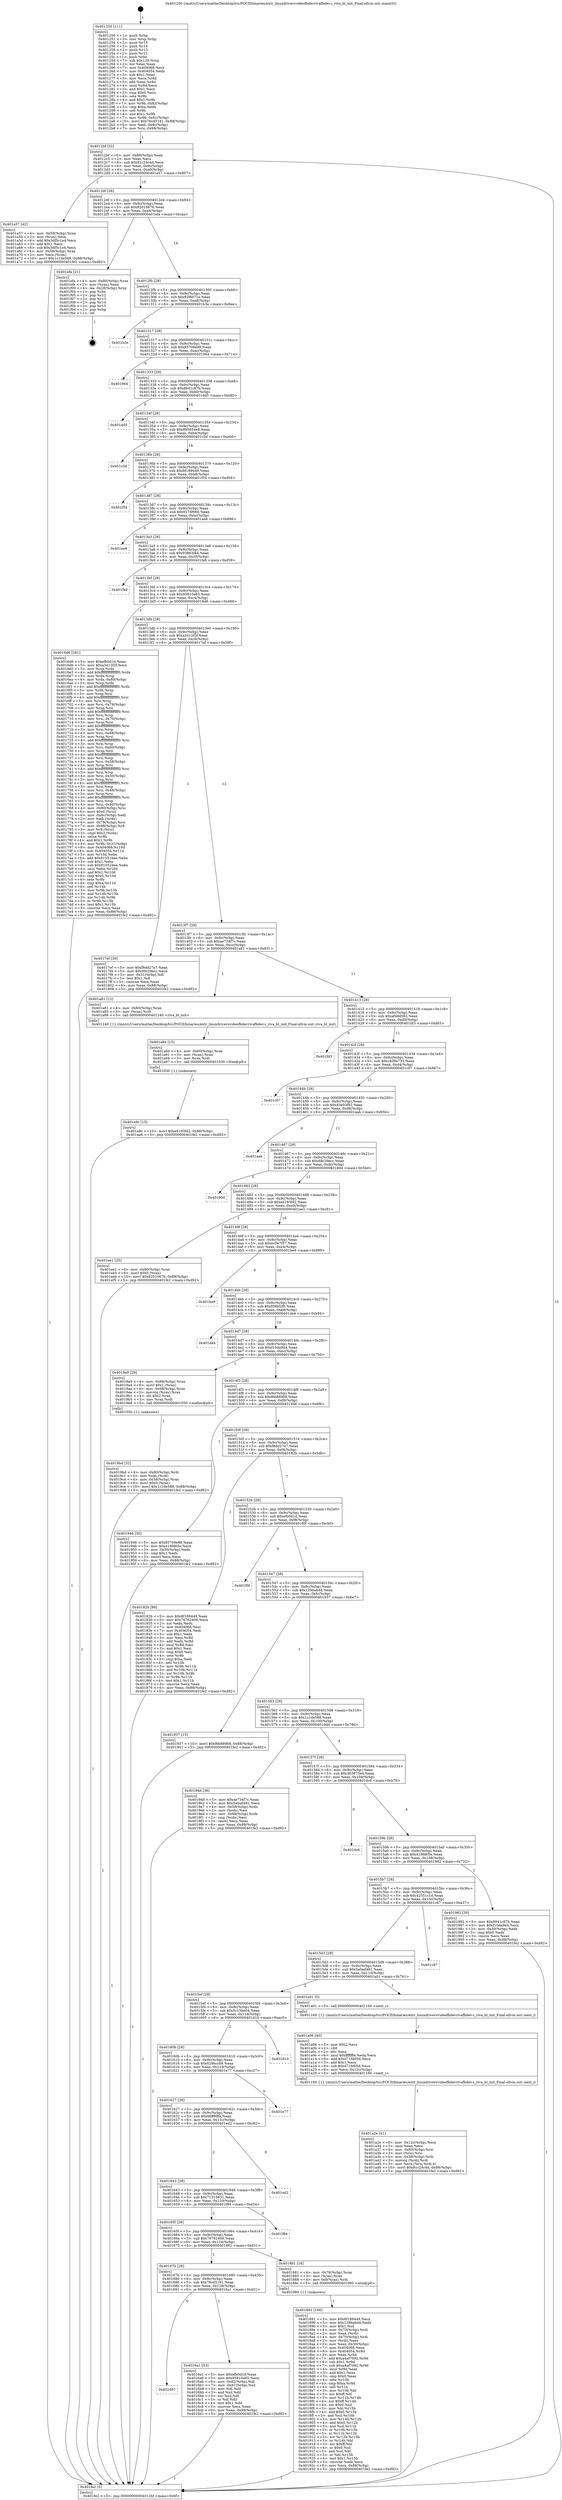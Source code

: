 digraph "0x401250" {
  label = "0x401250 (/mnt/c/Users/mathe/Desktop/tcc/POCII/binaries/extr_linuxdriversvideofbdevrivafbdev.c_riva_bl_init_Final-ollvm.out::main(0))"
  labelloc = "t"
  node[shape=record]

  Entry [label="",width=0.3,height=0.3,shape=circle,fillcolor=black,style=filled]
  "0x4012bf" [label="{
     0x4012bf [32]\l
     | [instrs]\l
     &nbsp;&nbsp;0x4012bf \<+6\>: mov -0x88(%rbp),%eax\l
     &nbsp;&nbsp;0x4012c5 \<+2\>: mov %eax,%ecx\l
     &nbsp;&nbsp;0x4012c7 \<+6\>: sub $0x81c24c4d,%ecx\l
     &nbsp;&nbsp;0x4012cd \<+6\>: mov %eax,-0x9c(%rbp)\l
     &nbsp;&nbsp;0x4012d3 \<+6\>: mov %ecx,-0xa0(%rbp)\l
     &nbsp;&nbsp;0x4012d9 \<+6\>: je 0000000000401a57 \<main+0x807\>\l
  }"]
  "0x401a57" [label="{
     0x401a57 [42]\l
     | [instrs]\l
     &nbsp;&nbsp;0x401a57 \<+4\>: mov -0x58(%rbp),%rax\l
     &nbsp;&nbsp;0x401a5b \<+2\>: mov (%rax),%ecx\l
     &nbsp;&nbsp;0x401a5d \<+6\>: add $0x3df5c1e4,%ecx\l
     &nbsp;&nbsp;0x401a63 \<+3\>: add $0x1,%ecx\l
     &nbsp;&nbsp;0x401a66 \<+6\>: sub $0x3df5c1e4,%ecx\l
     &nbsp;&nbsp;0x401a6c \<+4\>: mov -0x58(%rbp),%rax\l
     &nbsp;&nbsp;0x401a70 \<+2\>: mov %ecx,(%rax)\l
     &nbsp;&nbsp;0x401a72 \<+10\>: movl $0x1c1de588,-0x88(%rbp)\l
     &nbsp;&nbsp;0x401a7c \<+5\>: jmp 0000000000401fe2 \<main+0xd92\>\l
  }"]
  "0x4012df" [label="{
     0x4012df [28]\l
     | [instrs]\l
     &nbsp;&nbsp;0x4012df \<+5\>: jmp 00000000004012e4 \<main+0x94\>\l
     &nbsp;&nbsp;0x4012e4 \<+6\>: mov -0x9c(%rbp),%eax\l
     &nbsp;&nbsp;0x4012ea \<+5\>: sub $0x82010676,%eax\l
     &nbsp;&nbsp;0x4012ef \<+6\>: mov %eax,-0xa4(%rbp)\l
     &nbsp;&nbsp;0x4012f5 \<+6\>: je 0000000000401efa \<main+0xcaa\>\l
  }"]
  Exit [label="",width=0.3,height=0.3,shape=circle,fillcolor=black,style=filled,peripheries=2]
  "0x401efa" [label="{
     0x401efa [21]\l
     | [instrs]\l
     &nbsp;&nbsp;0x401efa \<+4\>: mov -0x80(%rbp),%rax\l
     &nbsp;&nbsp;0x401efe \<+2\>: mov (%rax),%eax\l
     &nbsp;&nbsp;0x401f00 \<+4\>: lea -0x28(%rbp),%rsp\l
     &nbsp;&nbsp;0x401f04 \<+1\>: pop %rbx\l
     &nbsp;&nbsp;0x401f05 \<+2\>: pop %r12\l
     &nbsp;&nbsp;0x401f07 \<+2\>: pop %r13\l
     &nbsp;&nbsp;0x401f09 \<+2\>: pop %r14\l
     &nbsp;&nbsp;0x401f0b \<+2\>: pop %r15\l
     &nbsp;&nbsp;0x401f0d \<+1\>: pop %rbp\l
     &nbsp;&nbsp;0x401f0e \<+1\>: ret\l
  }"]
  "0x4012fb" [label="{
     0x4012fb [28]\l
     | [instrs]\l
     &nbsp;&nbsp;0x4012fb \<+5\>: jmp 0000000000401300 \<main+0xb0\>\l
     &nbsp;&nbsp;0x401300 \<+6\>: mov -0x9c(%rbp),%eax\l
     &nbsp;&nbsp;0x401306 \<+5\>: sub $0x82f6071e,%eax\l
     &nbsp;&nbsp;0x40130b \<+6\>: mov %eax,-0xa8(%rbp)\l
     &nbsp;&nbsp;0x401311 \<+6\>: je 0000000000401b3e \<main+0x8ee\>\l
  }"]
  "0x401a9c" [label="{
     0x401a9c [15]\l
     | [instrs]\l
     &nbsp;&nbsp;0x401a9c \<+10\>: movl $0xe4193fd2,-0x88(%rbp)\l
     &nbsp;&nbsp;0x401aa6 \<+5\>: jmp 0000000000401fe2 \<main+0xd92\>\l
  }"]
  "0x401b3e" [label="{
     0x401b3e\l
  }", style=dashed]
  "0x401317" [label="{
     0x401317 [28]\l
     | [instrs]\l
     &nbsp;&nbsp;0x401317 \<+5\>: jmp 000000000040131c \<main+0xcc\>\l
     &nbsp;&nbsp;0x40131c \<+6\>: mov -0x9c(%rbp),%eax\l
     &nbsp;&nbsp;0x401322 \<+5\>: sub $0x85709e98,%eax\l
     &nbsp;&nbsp;0x401327 \<+6\>: mov %eax,-0xac(%rbp)\l
     &nbsp;&nbsp;0x40132d \<+6\>: je 0000000000401964 \<main+0x714\>\l
  }"]
  "0x401a8d" [label="{
     0x401a8d [15]\l
     | [instrs]\l
     &nbsp;&nbsp;0x401a8d \<+4\>: mov -0x60(%rbp),%rax\l
     &nbsp;&nbsp;0x401a91 \<+3\>: mov (%rax),%rax\l
     &nbsp;&nbsp;0x401a94 \<+3\>: mov %rax,%rdi\l
     &nbsp;&nbsp;0x401a97 \<+5\>: call 0000000000401030 \<free@plt\>\l
     | [calls]\l
     &nbsp;&nbsp;0x401030 \{1\} (unknown)\l
  }"]
  "0x401964" [label="{
     0x401964\l
  }", style=dashed]
  "0x401333" [label="{
     0x401333 [28]\l
     | [instrs]\l
     &nbsp;&nbsp;0x401333 \<+5\>: jmp 0000000000401338 \<main+0xe8\>\l
     &nbsp;&nbsp;0x401338 \<+6\>: mov -0x9c(%rbp),%eax\l
     &nbsp;&nbsp;0x40133e \<+5\>: sub $0x8941c87b,%eax\l
     &nbsp;&nbsp;0x401343 \<+6\>: mov %eax,-0xb0(%rbp)\l
     &nbsp;&nbsp;0x401349 \<+6\>: je 0000000000401dd5 \<main+0xb85\>\l
  }"]
  "0x401a2e" [label="{
     0x401a2e [41]\l
     | [instrs]\l
     &nbsp;&nbsp;0x401a2e \<+6\>: mov -0x12c(%rbp),%ecx\l
     &nbsp;&nbsp;0x401a34 \<+3\>: imul %eax,%ecx\l
     &nbsp;&nbsp;0x401a37 \<+4\>: mov -0x60(%rbp),%rsi\l
     &nbsp;&nbsp;0x401a3b \<+3\>: mov (%rsi),%rsi\l
     &nbsp;&nbsp;0x401a3e \<+4\>: mov -0x58(%rbp),%rdi\l
     &nbsp;&nbsp;0x401a42 \<+3\>: movslq (%rdi),%rdi\l
     &nbsp;&nbsp;0x401a45 \<+3\>: mov %ecx,(%rsi,%rdi,4)\l
     &nbsp;&nbsp;0x401a48 \<+10\>: movl $0x81c24c4d,-0x88(%rbp)\l
     &nbsp;&nbsp;0x401a52 \<+5\>: jmp 0000000000401fe2 \<main+0xd92\>\l
  }"]
  "0x401dd5" [label="{
     0x401dd5\l
  }", style=dashed]
  "0x40134f" [label="{
     0x40134f [28]\l
     | [instrs]\l
     &nbsp;&nbsp;0x40134f \<+5\>: jmp 0000000000401354 \<main+0x104\>\l
     &nbsp;&nbsp;0x401354 \<+6\>: mov -0x9c(%rbp),%eax\l
     &nbsp;&nbsp;0x40135a \<+5\>: sub $0x895654e8,%eax\l
     &nbsp;&nbsp;0x40135f \<+6\>: mov %eax,-0xb4(%rbp)\l
     &nbsp;&nbsp;0x401365 \<+6\>: je 0000000000401c5d \<main+0xa0d\>\l
  }"]
  "0x401a06" [label="{
     0x401a06 [40]\l
     | [instrs]\l
     &nbsp;&nbsp;0x401a06 \<+5\>: mov $0x2,%ecx\l
     &nbsp;&nbsp;0x401a0b \<+1\>: cltd\l
     &nbsp;&nbsp;0x401a0c \<+2\>: idiv %ecx\l
     &nbsp;&nbsp;0x401a0e \<+6\>: imul $0xfffffffe,%edx,%ecx\l
     &nbsp;&nbsp;0x401a14 \<+6\>: add $0xd71fd05d,%ecx\l
     &nbsp;&nbsp;0x401a1a \<+3\>: add $0x1,%ecx\l
     &nbsp;&nbsp;0x401a1d \<+6\>: sub $0xd71fd05d,%ecx\l
     &nbsp;&nbsp;0x401a23 \<+6\>: mov %ecx,-0x12c(%rbp)\l
     &nbsp;&nbsp;0x401a29 \<+5\>: call 0000000000401160 \<next_i\>\l
     | [calls]\l
     &nbsp;&nbsp;0x401160 \{1\} (/mnt/c/Users/mathe/Desktop/tcc/POCII/binaries/extr_linuxdriversvideofbdevrivafbdev.c_riva_bl_init_Final-ollvm.out::next_i)\l
  }"]
  "0x401c5d" [label="{
     0x401c5d\l
  }", style=dashed]
  "0x40136b" [label="{
     0x40136b [28]\l
     | [instrs]\l
     &nbsp;&nbsp;0x40136b \<+5\>: jmp 0000000000401370 \<main+0x120\>\l
     &nbsp;&nbsp;0x401370 \<+6\>: mov -0x9c(%rbp),%eax\l
     &nbsp;&nbsp;0x401376 \<+5\>: sub $0x8f189449,%eax\l
     &nbsp;&nbsp;0x40137b \<+6\>: mov %eax,-0xb8(%rbp)\l
     &nbsp;&nbsp;0x401381 \<+6\>: je 0000000000401f54 \<main+0xd04\>\l
  }"]
  "0x4019bd" [label="{
     0x4019bd [32]\l
     | [instrs]\l
     &nbsp;&nbsp;0x4019bd \<+4\>: mov -0x60(%rbp),%rdi\l
     &nbsp;&nbsp;0x4019c1 \<+3\>: mov %rax,(%rdi)\l
     &nbsp;&nbsp;0x4019c4 \<+4\>: mov -0x58(%rbp),%rax\l
     &nbsp;&nbsp;0x4019c8 \<+6\>: movl $0x0,(%rax)\l
     &nbsp;&nbsp;0x4019ce \<+10\>: movl $0x1c1de588,-0x88(%rbp)\l
     &nbsp;&nbsp;0x4019d8 \<+5\>: jmp 0000000000401fe2 \<main+0xd92\>\l
  }"]
  "0x401f54" [label="{
     0x401f54\l
  }", style=dashed]
  "0x401387" [label="{
     0x401387 [28]\l
     | [instrs]\l
     &nbsp;&nbsp;0x401387 \<+5\>: jmp 000000000040138c \<main+0x13c\>\l
     &nbsp;&nbsp;0x40138c \<+6\>: mov -0x9c(%rbp),%eax\l
     &nbsp;&nbsp;0x401392 \<+5\>: sub $0x927df660,%eax\l
     &nbsp;&nbsp;0x401397 \<+6\>: mov %eax,-0xbc(%rbp)\l
     &nbsp;&nbsp;0x40139d \<+6\>: je 0000000000401ae8 \<main+0x898\>\l
  }"]
  "0x401891" [label="{
     0x401891 [166]\l
     | [instrs]\l
     &nbsp;&nbsp;0x401891 \<+5\>: mov $0x8f189449,%ecx\l
     &nbsp;&nbsp;0x401896 \<+5\>: mov $0x129babd4,%edx\l
     &nbsp;&nbsp;0x40189b \<+3\>: mov $0x1,%sil\l
     &nbsp;&nbsp;0x40189e \<+4\>: mov -0x70(%rbp),%rdi\l
     &nbsp;&nbsp;0x4018a2 \<+2\>: mov %eax,(%rdi)\l
     &nbsp;&nbsp;0x4018a4 \<+4\>: mov -0x70(%rbp),%rdi\l
     &nbsp;&nbsp;0x4018a8 \<+2\>: mov (%rdi),%eax\l
     &nbsp;&nbsp;0x4018aa \<+3\>: mov %eax,-0x30(%rbp)\l
     &nbsp;&nbsp;0x4018ad \<+7\>: mov 0x404068,%eax\l
     &nbsp;&nbsp;0x4018b4 \<+8\>: mov 0x404054,%r8d\l
     &nbsp;&nbsp;0x4018bc \<+3\>: mov %eax,%r9d\l
     &nbsp;&nbsp;0x4018bf \<+7\>: add $0xa4af7092,%r9d\l
     &nbsp;&nbsp;0x4018c6 \<+4\>: sub $0x1,%r9d\l
     &nbsp;&nbsp;0x4018ca \<+7\>: sub $0xa4af7092,%r9d\l
     &nbsp;&nbsp;0x4018d1 \<+4\>: imul %r9d,%eax\l
     &nbsp;&nbsp;0x4018d5 \<+3\>: and $0x1,%eax\l
     &nbsp;&nbsp;0x4018d8 \<+3\>: cmp $0x0,%eax\l
     &nbsp;&nbsp;0x4018db \<+4\>: sete %r10b\l
     &nbsp;&nbsp;0x4018df \<+4\>: cmp $0xa,%r8d\l
     &nbsp;&nbsp;0x4018e3 \<+4\>: setl %r11b\l
     &nbsp;&nbsp;0x4018e7 \<+3\>: mov %r10b,%bl\l
     &nbsp;&nbsp;0x4018ea \<+3\>: xor $0xff,%bl\l
     &nbsp;&nbsp;0x4018ed \<+3\>: mov %r11b,%r14b\l
     &nbsp;&nbsp;0x4018f0 \<+4\>: xor $0xff,%r14b\l
     &nbsp;&nbsp;0x4018f4 \<+4\>: xor $0x0,%sil\l
     &nbsp;&nbsp;0x4018f8 \<+3\>: mov %bl,%r15b\l
     &nbsp;&nbsp;0x4018fb \<+4\>: and $0x0,%r15b\l
     &nbsp;&nbsp;0x4018ff \<+3\>: and %sil,%r10b\l
     &nbsp;&nbsp;0x401902 \<+3\>: mov %r14b,%r12b\l
     &nbsp;&nbsp;0x401905 \<+4\>: and $0x0,%r12b\l
     &nbsp;&nbsp;0x401909 \<+3\>: and %sil,%r11b\l
     &nbsp;&nbsp;0x40190c \<+3\>: or %r10b,%r15b\l
     &nbsp;&nbsp;0x40190f \<+3\>: or %r11b,%r12b\l
     &nbsp;&nbsp;0x401912 \<+3\>: xor %r12b,%r15b\l
     &nbsp;&nbsp;0x401915 \<+3\>: or %r14b,%bl\l
     &nbsp;&nbsp;0x401918 \<+3\>: xor $0xff,%bl\l
     &nbsp;&nbsp;0x40191b \<+4\>: or $0x0,%sil\l
     &nbsp;&nbsp;0x40191f \<+3\>: and %sil,%bl\l
     &nbsp;&nbsp;0x401922 \<+3\>: or %bl,%r15b\l
     &nbsp;&nbsp;0x401925 \<+4\>: test $0x1,%r15b\l
     &nbsp;&nbsp;0x401929 \<+3\>: cmovne %edx,%ecx\l
     &nbsp;&nbsp;0x40192c \<+6\>: mov %ecx,-0x88(%rbp)\l
     &nbsp;&nbsp;0x401932 \<+5\>: jmp 0000000000401fe2 \<main+0xd92\>\l
  }"]
  "0x401ae8" [label="{
     0x401ae8\l
  }", style=dashed]
  "0x4013a3" [label="{
     0x4013a3 [28]\l
     | [instrs]\l
     &nbsp;&nbsp;0x4013a3 \<+5\>: jmp 00000000004013a8 \<main+0x158\>\l
     &nbsp;&nbsp;0x4013a8 \<+6\>: mov -0x9c(%rbp),%eax\l
     &nbsp;&nbsp;0x4013ae \<+5\>: sub $0x93863f44,%eax\l
     &nbsp;&nbsp;0x4013b3 \<+6\>: mov %eax,-0xc0(%rbp)\l
     &nbsp;&nbsp;0x4013b9 \<+6\>: je 0000000000401fa9 \<main+0xd59\>\l
  }"]
  "0x401250" [label="{
     0x401250 [111]\l
     | [instrs]\l
     &nbsp;&nbsp;0x401250 \<+1\>: push %rbp\l
     &nbsp;&nbsp;0x401251 \<+3\>: mov %rsp,%rbp\l
     &nbsp;&nbsp;0x401254 \<+2\>: push %r15\l
     &nbsp;&nbsp;0x401256 \<+2\>: push %r14\l
     &nbsp;&nbsp;0x401258 \<+2\>: push %r13\l
     &nbsp;&nbsp;0x40125a \<+2\>: push %r12\l
     &nbsp;&nbsp;0x40125c \<+1\>: push %rbx\l
     &nbsp;&nbsp;0x40125d \<+7\>: sub $0x128,%rsp\l
     &nbsp;&nbsp;0x401264 \<+2\>: xor %eax,%eax\l
     &nbsp;&nbsp;0x401266 \<+7\>: mov 0x404068,%ecx\l
     &nbsp;&nbsp;0x40126d \<+7\>: mov 0x404054,%edx\l
     &nbsp;&nbsp;0x401274 \<+3\>: sub $0x1,%eax\l
     &nbsp;&nbsp;0x401277 \<+3\>: mov %ecx,%r8d\l
     &nbsp;&nbsp;0x40127a \<+3\>: add %eax,%r8d\l
     &nbsp;&nbsp;0x40127d \<+4\>: imul %r8d,%ecx\l
     &nbsp;&nbsp;0x401281 \<+3\>: and $0x1,%ecx\l
     &nbsp;&nbsp;0x401284 \<+3\>: cmp $0x0,%ecx\l
     &nbsp;&nbsp;0x401287 \<+4\>: sete %r9b\l
     &nbsp;&nbsp;0x40128b \<+4\>: and $0x1,%r9b\l
     &nbsp;&nbsp;0x40128f \<+7\>: mov %r9b,-0x82(%rbp)\l
     &nbsp;&nbsp;0x401296 \<+3\>: cmp $0xa,%edx\l
     &nbsp;&nbsp;0x401299 \<+4\>: setl %r9b\l
     &nbsp;&nbsp;0x40129d \<+4\>: and $0x1,%r9b\l
     &nbsp;&nbsp;0x4012a1 \<+7\>: mov %r9b,-0x81(%rbp)\l
     &nbsp;&nbsp;0x4012a8 \<+10\>: movl $0x76cd5181,-0x88(%rbp)\l
     &nbsp;&nbsp;0x4012b2 \<+6\>: mov %edi,-0x8c(%rbp)\l
     &nbsp;&nbsp;0x4012b8 \<+7\>: mov %rsi,-0x98(%rbp)\l
  }"]
  "0x401fa9" [label="{
     0x401fa9\l
  }", style=dashed]
  "0x4013bf" [label="{
     0x4013bf [28]\l
     | [instrs]\l
     &nbsp;&nbsp;0x4013bf \<+5\>: jmp 00000000004013c4 \<main+0x174\>\l
     &nbsp;&nbsp;0x4013c4 \<+6\>: mov -0x9c(%rbp),%eax\l
     &nbsp;&nbsp;0x4013ca \<+5\>: sub $0x95810a65,%eax\l
     &nbsp;&nbsp;0x4013cf \<+6\>: mov %eax,-0xc4(%rbp)\l
     &nbsp;&nbsp;0x4013d5 \<+6\>: je 00000000004016d6 \<main+0x486\>\l
  }"]
  "0x401fe2" [label="{
     0x401fe2 [5]\l
     | [instrs]\l
     &nbsp;&nbsp;0x401fe2 \<+5\>: jmp 00000000004012bf \<main+0x6f\>\l
  }"]
  "0x4016d6" [label="{
     0x4016d6 [281]\l
     | [instrs]\l
     &nbsp;&nbsp;0x4016d6 \<+5\>: mov $0xefb0d1d,%eax\l
     &nbsp;&nbsp;0x4016db \<+5\>: mov $0xa3412f2f,%ecx\l
     &nbsp;&nbsp;0x4016e0 \<+3\>: mov %rsp,%rdx\l
     &nbsp;&nbsp;0x4016e3 \<+4\>: add $0xfffffffffffffff0,%rdx\l
     &nbsp;&nbsp;0x4016e7 \<+3\>: mov %rdx,%rsp\l
     &nbsp;&nbsp;0x4016ea \<+4\>: mov %rdx,-0x80(%rbp)\l
     &nbsp;&nbsp;0x4016ee \<+3\>: mov %rsp,%rdx\l
     &nbsp;&nbsp;0x4016f1 \<+4\>: add $0xfffffffffffffff0,%rdx\l
     &nbsp;&nbsp;0x4016f5 \<+3\>: mov %rdx,%rsp\l
     &nbsp;&nbsp;0x4016f8 \<+3\>: mov %rsp,%rsi\l
     &nbsp;&nbsp;0x4016fb \<+4\>: add $0xfffffffffffffff0,%rsi\l
     &nbsp;&nbsp;0x4016ff \<+3\>: mov %rsi,%rsp\l
     &nbsp;&nbsp;0x401702 \<+4\>: mov %rsi,-0x78(%rbp)\l
     &nbsp;&nbsp;0x401706 \<+3\>: mov %rsp,%rsi\l
     &nbsp;&nbsp;0x401709 \<+4\>: add $0xfffffffffffffff0,%rsi\l
     &nbsp;&nbsp;0x40170d \<+3\>: mov %rsi,%rsp\l
     &nbsp;&nbsp;0x401710 \<+4\>: mov %rsi,-0x70(%rbp)\l
     &nbsp;&nbsp;0x401714 \<+3\>: mov %rsp,%rsi\l
     &nbsp;&nbsp;0x401717 \<+4\>: add $0xfffffffffffffff0,%rsi\l
     &nbsp;&nbsp;0x40171b \<+3\>: mov %rsi,%rsp\l
     &nbsp;&nbsp;0x40171e \<+4\>: mov %rsi,-0x68(%rbp)\l
     &nbsp;&nbsp;0x401722 \<+3\>: mov %rsp,%rsi\l
     &nbsp;&nbsp;0x401725 \<+4\>: add $0xfffffffffffffff0,%rsi\l
     &nbsp;&nbsp;0x401729 \<+3\>: mov %rsi,%rsp\l
     &nbsp;&nbsp;0x40172c \<+4\>: mov %rsi,-0x60(%rbp)\l
     &nbsp;&nbsp;0x401730 \<+3\>: mov %rsp,%rsi\l
     &nbsp;&nbsp;0x401733 \<+4\>: add $0xfffffffffffffff0,%rsi\l
     &nbsp;&nbsp;0x401737 \<+3\>: mov %rsi,%rsp\l
     &nbsp;&nbsp;0x40173a \<+4\>: mov %rsi,-0x58(%rbp)\l
     &nbsp;&nbsp;0x40173e \<+3\>: mov %rsp,%rsi\l
     &nbsp;&nbsp;0x401741 \<+4\>: add $0xfffffffffffffff0,%rsi\l
     &nbsp;&nbsp;0x401745 \<+3\>: mov %rsi,%rsp\l
     &nbsp;&nbsp;0x401748 \<+4\>: mov %rsi,-0x50(%rbp)\l
     &nbsp;&nbsp;0x40174c \<+3\>: mov %rsp,%rsi\l
     &nbsp;&nbsp;0x40174f \<+4\>: add $0xfffffffffffffff0,%rsi\l
     &nbsp;&nbsp;0x401753 \<+3\>: mov %rsi,%rsp\l
     &nbsp;&nbsp;0x401756 \<+4\>: mov %rsi,-0x48(%rbp)\l
     &nbsp;&nbsp;0x40175a \<+3\>: mov %rsp,%rsi\l
     &nbsp;&nbsp;0x40175d \<+4\>: add $0xfffffffffffffff0,%rsi\l
     &nbsp;&nbsp;0x401761 \<+3\>: mov %rsi,%rsp\l
     &nbsp;&nbsp;0x401764 \<+4\>: mov %rsi,-0x40(%rbp)\l
     &nbsp;&nbsp;0x401768 \<+4\>: mov -0x80(%rbp),%rsi\l
     &nbsp;&nbsp;0x40176c \<+6\>: movl $0x0,(%rsi)\l
     &nbsp;&nbsp;0x401772 \<+6\>: mov -0x8c(%rbp),%edi\l
     &nbsp;&nbsp;0x401778 \<+2\>: mov %edi,(%rdx)\l
     &nbsp;&nbsp;0x40177a \<+4\>: mov -0x78(%rbp),%rsi\l
     &nbsp;&nbsp;0x40177e \<+7\>: mov -0x98(%rbp),%r8\l
     &nbsp;&nbsp;0x401785 \<+3\>: mov %r8,(%rsi)\l
     &nbsp;&nbsp;0x401788 \<+3\>: cmpl $0x2,(%rdx)\l
     &nbsp;&nbsp;0x40178b \<+4\>: setne %r9b\l
     &nbsp;&nbsp;0x40178f \<+4\>: and $0x1,%r9b\l
     &nbsp;&nbsp;0x401793 \<+4\>: mov %r9b,-0x31(%rbp)\l
     &nbsp;&nbsp;0x401797 \<+8\>: mov 0x404068,%r10d\l
     &nbsp;&nbsp;0x40179f \<+8\>: mov 0x404054,%r11d\l
     &nbsp;&nbsp;0x4017a7 \<+3\>: mov %r10d,%ebx\l
     &nbsp;&nbsp;0x4017aa \<+6\>: add $0x81551bee,%ebx\l
     &nbsp;&nbsp;0x4017b0 \<+3\>: sub $0x1,%ebx\l
     &nbsp;&nbsp;0x4017b3 \<+6\>: sub $0x81551bee,%ebx\l
     &nbsp;&nbsp;0x4017b9 \<+4\>: imul %ebx,%r10d\l
     &nbsp;&nbsp;0x4017bd \<+4\>: and $0x1,%r10d\l
     &nbsp;&nbsp;0x4017c1 \<+4\>: cmp $0x0,%r10d\l
     &nbsp;&nbsp;0x4017c5 \<+4\>: sete %r9b\l
     &nbsp;&nbsp;0x4017c9 \<+4\>: cmp $0xa,%r11d\l
     &nbsp;&nbsp;0x4017cd \<+4\>: setl %r14b\l
     &nbsp;&nbsp;0x4017d1 \<+3\>: mov %r9b,%r15b\l
     &nbsp;&nbsp;0x4017d4 \<+3\>: and %r14b,%r15b\l
     &nbsp;&nbsp;0x4017d7 \<+3\>: xor %r14b,%r9b\l
     &nbsp;&nbsp;0x4017da \<+3\>: or %r9b,%r15b\l
     &nbsp;&nbsp;0x4017dd \<+4\>: test $0x1,%r15b\l
     &nbsp;&nbsp;0x4017e1 \<+3\>: cmovne %ecx,%eax\l
     &nbsp;&nbsp;0x4017e4 \<+6\>: mov %eax,-0x88(%rbp)\l
     &nbsp;&nbsp;0x4017ea \<+5\>: jmp 0000000000401fe2 \<main+0xd92\>\l
  }"]
  "0x4013db" [label="{
     0x4013db [28]\l
     | [instrs]\l
     &nbsp;&nbsp;0x4013db \<+5\>: jmp 00000000004013e0 \<main+0x190\>\l
     &nbsp;&nbsp;0x4013e0 \<+6\>: mov -0x9c(%rbp),%eax\l
     &nbsp;&nbsp;0x4013e6 \<+5\>: sub $0xa3412f2f,%eax\l
     &nbsp;&nbsp;0x4013eb \<+6\>: mov %eax,-0xc8(%rbp)\l
     &nbsp;&nbsp;0x4013f1 \<+6\>: je 00000000004017ef \<main+0x59f\>\l
  }"]
  "0x401697" [label="{
     0x401697\l
  }", style=dashed]
  "0x4017ef" [label="{
     0x4017ef [30]\l
     | [instrs]\l
     &nbsp;&nbsp;0x4017ef \<+5\>: mov $0xf8dd27a7,%eax\l
     &nbsp;&nbsp;0x4017f4 \<+5\>: mov $0xd9c29ecc,%ecx\l
     &nbsp;&nbsp;0x4017f9 \<+3\>: mov -0x31(%rbp),%dl\l
     &nbsp;&nbsp;0x4017fc \<+3\>: test $0x1,%dl\l
     &nbsp;&nbsp;0x4017ff \<+3\>: cmovne %ecx,%eax\l
     &nbsp;&nbsp;0x401802 \<+6\>: mov %eax,-0x88(%rbp)\l
     &nbsp;&nbsp;0x401808 \<+5\>: jmp 0000000000401fe2 \<main+0xd92\>\l
  }"]
  "0x4013f7" [label="{
     0x4013f7 [28]\l
     | [instrs]\l
     &nbsp;&nbsp;0x4013f7 \<+5\>: jmp 00000000004013fc \<main+0x1ac\>\l
     &nbsp;&nbsp;0x4013fc \<+6\>: mov -0x9c(%rbp),%eax\l
     &nbsp;&nbsp;0x401402 \<+5\>: sub $0xae734f7c,%eax\l
     &nbsp;&nbsp;0x401407 \<+6\>: mov %eax,-0xcc(%rbp)\l
     &nbsp;&nbsp;0x40140d \<+6\>: je 0000000000401a81 \<main+0x831\>\l
  }"]
  "0x4016a1" [label="{
     0x4016a1 [53]\l
     | [instrs]\l
     &nbsp;&nbsp;0x4016a1 \<+5\>: mov $0xefb0d1d,%eax\l
     &nbsp;&nbsp;0x4016a6 \<+5\>: mov $0x95810a65,%ecx\l
     &nbsp;&nbsp;0x4016ab \<+6\>: mov -0x82(%rbp),%dl\l
     &nbsp;&nbsp;0x4016b1 \<+7\>: mov -0x81(%rbp),%sil\l
     &nbsp;&nbsp;0x4016b8 \<+3\>: mov %dl,%dil\l
     &nbsp;&nbsp;0x4016bb \<+3\>: and %sil,%dil\l
     &nbsp;&nbsp;0x4016be \<+3\>: xor %sil,%dl\l
     &nbsp;&nbsp;0x4016c1 \<+3\>: or %dl,%dil\l
     &nbsp;&nbsp;0x4016c4 \<+4\>: test $0x1,%dil\l
     &nbsp;&nbsp;0x4016c8 \<+3\>: cmovne %ecx,%eax\l
     &nbsp;&nbsp;0x4016cb \<+6\>: mov %eax,-0x88(%rbp)\l
     &nbsp;&nbsp;0x4016d1 \<+5\>: jmp 0000000000401fe2 \<main+0xd92\>\l
  }"]
  "0x401a81" [label="{
     0x401a81 [12]\l
     | [instrs]\l
     &nbsp;&nbsp;0x401a81 \<+4\>: mov -0x60(%rbp),%rax\l
     &nbsp;&nbsp;0x401a85 \<+3\>: mov (%rax),%rdi\l
     &nbsp;&nbsp;0x401a88 \<+5\>: call 0000000000401240 \<riva_bl_init\>\l
     | [calls]\l
     &nbsp;&nbsp;0x401240 \{1\} (/mnt/c/Users/mathe/Desktop/tcc/POCII/binaries/extr_linuxdriversvideofbdevrivafbdev.c_riva_bl_init_Final-ollvm.out::riva_bl_init)\l
  }"]
  "0x401413" [label="{
     0x401413 [28]\l
     | [instrs]\l
     &nbsp;&nbsp;0x401413 \<+5\>: jmp 0000000000401418 \<main+0x1c8\>\l
     &nbsp;&nbsp;0x401418 \<+6\>: mov -0x9c(%rbp),%eax\l
     &nbsp;&nbsp;0x40141e \<+5\>: sub $0xaf48d582,%eax\l
     &nbsp;&nbsp;0x401423 \<+6\>: mov %eax,-0xd0(%rbp)\l
     &nbsp;&nbsp;0x401429 \<+6\>: je 0000000000401fd3 \<main+0xd83\>\l
  }"]
  "0x40167b" [label="{
     0x40167b [28]\l
     | [instrs]\l
     &nbsp;&nbsp;0x40167b \<+5\>: jmp 0000000000401680 \<main+0x430\>\l
     &nbsp;&nbsp;0x401680 \<+6\>: mov -0x9c(%rbp),%eax\l
     &nbsp;&nbsp;0x401686 \<+5\>: sub $0x76cd5181,%eax\l
     &nbsp;&nbsp;0x40168b \<+6\>: mov %eax,-0x128(%rbp)\l
     &nbsp;&nbsp;0x401691 \<+6\>: je 00000000004016a1 \<main+0x451\>\l
  }"]
  "0x401fd3" [label="{
     0x401fd3\l
  }", style=dashed]
  "0x40142f" [label="{
     0x40142f [28]\l
     | [instrs]\l
     &nbsp;&nbsp;0x40142f \<+5\>: jmp 0000000000401434 \<main+0x1e4\>\l
     &nbsp;&nbsp;0x401434 \<+6\>: mov -0x9c(%rbp),%eax\l
     &nbsp;&nbsp;0x40143a \<+5\>: sub $0xc409a733,%eax\l
     &nbsp;&nbsp;0x40143f \<+6\>: mov %eax,-0xd4(%rbp)\l
     &nbsp;&nbsp;0x401445 \<+6\>: je 0000000000401c07 \<main+0x9b7\>\l
  }"]
  "0x401881" [label="{
     0x401881 [16]\l
     | [instrs]\l
     &nbsp;&nbsp;0x401881 \<+4\>: mov -0x78(%rbp),%rax\l
     &nbsp;&nbsp;0x401885 \<+3\>: mov (%rax),%rax\l
     &nbsp;&nbsp;0x401888 \<+4\>: mov 0x8(%rax),%rdi\l
     &nbsp;&nbsp;0x40188c \<+5\>: call 0000000000401060 \<atoi@plt\>\l
     | [calls]\l
     &nbsp;&nbsp;0x401060 \{1\} (unknown)\l
  }"]
  "0x401c07" [label="{
     0x401c07\l
  }", style=dashed]
  "0x40144b" [label="{
     0x40144b [28]\l
     | [instrs]\l
     &nbsp;&nbsp;0x40144b \<+5\>: jmp 0000000000401450 \<main+0x200\>\l
     &nbsp;&nbsp;0x401450 \<+6\>: mov -0x9c(%rbp),%eax\l
     &nbsp;&nbsp;0x401456 \<+5\>: sub $0xd3e03f92,%eax\l
     &nbsp;&nbsp;0x40145b \<+6\>: mov %eax,-0xd8(%rbp)\l
     &nbsp;&nbsp;0x401461 \<+6\>: je 0000000000401aab \<main+0x85b\>\l
  }"]
  "0x40165f" [label="{
     0x40165f [28]\l
     | [instrs]\l
     &nbsp;&nbsp;0x40165f \<+5\>: jmp 0000000000401664 \<main+0x414\>\l
     &nbsp;&nbsp;0x401664 \<+6\>: mov -0x9c(%rbp),%eax\l
     &nbsp;&nbsp;0x40166a \<+5\>: sub $0x76762406,%eax\l
     &nbsp;&nbsp;0x40166f \<+6\>: mov %eax,-0x124(%rbp)\l
     &nbsp;&nbsp;0x401675 \<+6\>: je 0000000000401881 \<main+0x631\>\l
  }"]
  "0x401aab" [label="{
     0x401aab\l
  }", style=dashed]
  "0x401467" [label="{
     0x401467 [28]\l
     | [instrs]\l
     &nbsp;&nbsp;0x401467 \<+5\>: jmp 000000000040146c \<main+0x21c\>\l
     &nbsp;&nbsp;0x40146c \<+6\>: mov -0x9c(%rbp),%eax\l
     &nbsp;&nbsp;0x401472 \<+5\>: sub $0xd9c29ecc,%eax\l
     &nbsp;&nbsp;0x401477 \<+6\>: mov %eax,-0xdc(%rbp)\l
     &nbsp;&nbsp;0x40147d \<+6\>: je 000000000040180d \<main+0x5bd\>\l
  }"]
  "0x401f84" [label="{
     0x401f84\l
  }", style=dashed]
  "0x40180d" [label="{
     0x40180d\l
  }", style=dashed]
  "0x401483" [label="{
     0x401483 [28]\l
     | [instrs]\l
     &nbsp;&nbsp;0x401483 \<+5\>: jmp 0000000000401488 \<main+0x238\>\l
     &nbsp;&nbsp;0x401488 \<+6\>: mov -0x9c(%rbp),%eax\l
     &nbsp;&nbsp;0x40148e \<+5\>: sub $0xe4193fd2,%eax\l
     &nbsp;&nbsp;0x401493 \<+6\>: mov %eax,-0xe0(%rbp)\l
     &nbsp;&nbsp;0x401499 \<+6\>: je 0000000000401ee1 \<main+0xc91\>\l
  }"]
  "0x401643" [label="{
     0x401643 [28]\l
     | [instrs]\l
     &nbsp;&nbsp;0x401643 \<+5\>: jmp 0000000000401648 \<main+0x3f8\>\l
     &nbsp;&nbsp;0x401648 \<+6\>: mov -0x9c(%rbp),%eax\l
     &nbsp;&nbsp;0x40164e \<+5\>: sub $0x71315631,%eax\l
     &nbsp;&nbsp;0x401653 \<+6\>: mov %eax,-0x120(%rbp)\l
     &nbsp;&nbsp;0x401659 \<+6\>: je 0000000000401f84 \<main+0xd34\>\l
  }"]
  "0x401ee1" [label="{
     0x401ee1 [25]\l
     | [instrs]\l
     &nbsp;&nbsp;0x401ee1 \<+4\>: mov -0x80(%rbp),%rax\l
     &nbsp;&nbsp;0x401ee5 \<+6\>: movl $0x0,(%rax)\l
     &nbsp;&nbsp;0x401eeb \<+10\>: movl $0x82010676,-0x88(%rbp)\l
     &nbsp;&nbsp;0x401ef5 \<+5\>: jmp 0000000000401fe2 \<main+0xd92\>\l
  }"]
  "0x40149f" [label="{
     0x40149f [28]\l
     | [instrs]\l
     &nbsp;&nbsp;0x40149f \<+5\>: jmp 00000000004014a4 \<main+0x254\>\l
     &nbsp;&nbsp;0x4014a4 \<+6\>: mov -0x9c(%rbp),%eax\l
     &nbsp;&nbsp;0x4014aa \<+5\>: sub $0xec0e7f57,%eax\l
     &nbsp;&nbsp;0x4014af \<+6\>: mov %eax,-0xe4(%rbp)\l
     &nbsp;&nbsp;0x4014b5 \<+6\>: je 0000000000401be9 \<main+0x999\>\l
  }"]
  "0x401ed2" [label="{
     0x401ed2\l
  }", style=dashed]
  "0x401be9" [label="{
     0x401be9\l
  }", style=dashed]
  "0x4014bb" [label="{
     0x4014bb [28]\l
     | [instrs]\l
     &nbsp;&nbsp;0x4014bb \<+5\>: jmp 00000000004014c0 \<main+0x270\>\l
     &nbsp;&nbsp;0x4014c0 \<+6\>: mov -0x9c(%rbp),%eax\l
     &nbsp;&nbsp;0x4014c6 \<+5\>: sub $0xf09bf2f0,%eax\l
     &nbsp;&nbsp;0x4014cb \<+6\>: mov %eax,-0xe8(%rbp)\l
     &nbsp;&nbsp;0x4014d1 \<+6\>: je 0000000000401de4 \<main+0xb94\>\l
  }"]
  "0x401627" [label="{
     0x401627 [28]\l
     | [instrs]\l
     &nbsp;&nbsp;0x401627 \<+5\>: jmp 000000000040162c \<main+0x3dc\>\l
     &nbsp;&nbsp;0x40162c \<+6\>: mov -0x9c(%rbp),%eax\l
     &nbsp;&nbsp;0x401632 \<+5\>: sub $0x66ff89fa,%eax\l
     &nbsp;&nbsp;0x401637 \<+6\>: mov %eax,-0x11c(%rbp)\l
     &nbsp;&nbsp;0x40163d \<+6\>: je 0000000000401ed2 \<main+0xc82\>\l
  }"]
  "0x401de4" [label="{
     0x401de4\l
  }", style=dashed]
  "0x4014d7" [label="{
     0x4014d7 [28]\l
     | [instrs]\l
     &nbsp;&nbsp;0x4014d7 \<+5\>: jmp 00000000004014dc \<main+0x28c\>\l
     &nbsp;&nbsp;0x4014dc \<+6\>: mov -0x9c(%rbp),%eax\l
     &nbsp;&nbsp;0x4014e2 \<+5\>: sub $0xf10da9d4,%eax\l
     &nbsp;&nbsp;0x4014e7 \<+6\>: mov %eax,-0xec(%rbp)\l
     &nbsp;&nbsp;0x4014ed \<+6\>: je 00000000004019a0 \<main+0x750\>\l
  }"]
  "0x401e77" [label="{
     0x401e77\l
  }", style=dashed]
  "0x4019a0" [label="{
     0x4019a0 [29]\l
     | [instrs]\l
     &nbsp;&nbsp;0x4019a0 \<+4\>: mov -0x68(%rbp),%rax\l
     &nbsp;&nbsp;0x4019a4 \<+6\>: movl $0x1,(%rax)\l
     &nbsp;&nbsp;0x4019aa \<+4\>: mov -0x68(%rbp),%rax\l
     &nbsp;&nbsp;0x4019ae \<+3\>: movslq (%rax),%rax\l
     &nbsp;&nbsp;0x4019b1 \<+4\>: shl $0x2,%rax\l
     &nbsp;&nbsp;0x4019b5 \<+3\>: mov %rax,%rdi\l
     &nbsp;&nbsp;0x4019b8 \<+5\>: call 0000000000401050 \<malloc@plt\>\l
     | [calls]\l
     &nbsp;&nbsp;0x401050 \{1\} (unknown)\l
  }"]
  "0x4014f3" [label="{
     0x4014f3 [28]\l
     | [instrs]\l
     &nbsp;&nbsp;0x4014f3 \<+5\>: jmp 00000000004014f8 \<main+0x2a8\>\l
     &nbsp;&nbsp;0x4014f8 \<+6\>: mov -0x9c(%rbp),%eax\l
     &nbsp;&nbsp;0x4014fe \<+5\>: sub $0xf6b88908,%eax\l
     &nbsp;&nbsp;0x401503 \<+6\>: mov %eax,-0xf0(%rbp)\l
     &nbsp;&nbsp;0x401509 \<+6\>: je 0000000000401946 \<main+0x6f6\>\l
  }"]
  "0x40160b" [label="{
     0x40160b [28]\l
     | [instrs]\l
     &nbsp;&nbsp;0x40160b \<+5\>: jmp 0000000000401610 \<main+0x3c0\>\l
     &nbsp;&nbsp;0x401610 \<+6\>: mov -0x9c(%rbp),%eax\l
     &nbsp;&nbsp;0x401616 \<+5\>: sub $0x629bcc69,%eax\l
     &nbsp;&nbsp;0x40161b \<+6\>: mov %eax,-0x118(%rbp)\l
     &nbsp;&nbsp;0x401621 \<+6\>: je 0000000000401e77 \<main+0xc27\>\l
  }"]
  "0x401946" [label="{
     0x401946 [30]\l
     | [instrs]\l
     &nbsp;&nbsp;0x401946 \<+5\>: mov $0x85709e98,%eax\l
     &nbsp;&nbsp;0x40194b \<+5\>: mov $0x419fd65e,%ecx\l
     &nbsp;&nbsp;0x401950 \<+3\>: mov -0x30(%rbp),%edx\l
     &nbsp;&nbsp;0x401953 \<+3\>: cmp $0x1,%edx\l
     &nbsp;&nbsp;0x401956 \<+3\>: cmovl %ecx,%eax\l
     &nbsp;&nbsp;0x401959 \<+6\>: mov %eax,-0x88(%rbp)\l
     &nbsp;&nbsp;0x40195f \<+5\>: jmp 0000000000401fe2 \<main+0xd92\>\l
  }"]
  "0x40150f" [label="{
     0x40150f [28]\l
     | [instrs]\l
     &nbsp;&nbsp;0x40150f \<+5\>: jmp 0000000000401514 \<main+0x2c4\>\l
     &nbsp;&nbsp;0x401514 \<+6\>: mov -0x9c(%rbp),%eax\l
     &nbsp;&nbsp;0x40151a \<+5\>: sub $0xf8dd27a7,%eax\l
     &nbsp;&nbsp;0x40151f \<+6\>: mov %eax,-0xf4(%rbp)\l
     &nbsp;&nbsp;0x401525 \<+6\>: je 000000000040182b \<main+0x5db\>\l
  }"]
  "0x401d10" [label="{
     0x401d10\l
  }", style=dashed]
  "0x40182b" [label="{
     0x40182b [86]\l
     | [instrs]\l
     &nbsp;&nbsp;0x40182b \<+5\>: mov $0x8f189449,%eax\l
     &nbsp;&nbsp;0x401830 \<+5\>: mov $0x76762406,%ecx\l
     &nbsp;&nbsp;0x401835 \<+2\>: xor %edx,%edx\l
     &nbsp;&nbsp;0x401837 \<+7\>: mov 0x404068,%esi\l
     &nbsp;&nbsp;0x40183e \<+7\>: mov 0x404054,%edi\l
     &nbsp;&nbsp;0x401845 \<+3\>: sub $0x1,%edx\l
     &nbsp;&nbsp;0x401848 \<+3\>: mov %esi,%r8d\l
     &nbsp;&nbsp;0x40184b \<+3\>: add %edx,%r8d\l
     &nbsp;&nbsp;0x40184e \<+4\>: imul %r8d,%esi\l
     &nbsp;&nbsp;0x401852 \<+3\>: and $0x1,%esi\l
     &nbsp;&nbsp;0x401855 \<+3\>: cmp $0x0,%esi\l
     &nbsp;&nbsp;0x401858 \<+4\>: sete %r9b\l
     &nbsp;&nbsp;0x40185c \<+3\>: cmp $0xa,%edi\l
     &nbsp;&nbsp;0x40185f \<+4\>: setl %r10b\l
     &nbsp;&nbsp;0x401863 \<+3\>: mov %r9b,%r11b\l
     &nbsp;&nbsp;0x401866 \<+3\>: and %r10b,%r11b\l
     &nbsp;&nbsp;0x401869 \<+3\>: xor %r10b,%r9b\l
     &nbsp;&nbsp;0x40186c \<+3\>: or %r9b,%r11b\l
     &nbsp;&nbsp;0x40186f \<+4\>: test $0x1,%r11b\l
     &nbsp;&nbsp;0x401873 \<+3\>: cmovne %ecx,%eax\l
     &nbsp;&nbsp;0x401876 \<+6\>: mov %eax,-0x88(%rbp)\l
     &nbsp;&nbsp;0x40187c \<+5\>: jmp 0000000000401fe2 \<main+0xd92\>\l
  }"]
  "0x40152b" [label="{
     0x40152b [28]\l
     | [instrs]\l
     &nbsp;&nbsp;0x40152b \<+5\>: jmp 0000000000401530 \<main+0x2e0\>\l
     &nbsp;&nbsp;0x401530 \<+6\>: mov -0x9c(%rbp),%eax\l
     &nbsp;&nbsp;0x401536 \<+5\>: sub $0xefb0d1d,%eax\l
     &nbsp;&nbsp;0x40153b \<+6\>: mov %eax,-0xf8(%rbp)\l
     &nbsp;&nbsp;0x401541 \<+6\>: je 0000000000401f0f \<main+0xcbf\>\l
  }"]
  "0x4015ef" [label="{
     0x4015ef [28]\l
     | [instrs]\l
     &nbsp;&nbsp;0x4015ef \<+5\>: jmp 00000000004015f4 \<main+0x3a4\>\l
     &nbsp;&nbsp;0x4015f4 \<+6\>: mov -0x9c(%rbp),%eax\l
     &nbsp;&nbsp;0x4015fa \<+5\>: sub $0x5c15be04,%eax\l
     &nbsp;&nbsp;0x4015ff \<+6\>: mov %eax,-0x114(%rbp)\l
     &nbsp;&nbsp;0x401605 \<+6\>: je 0000000000401d10 \<main+0xac0\>\l
  }"]
  "0x401f0f" [label="{
     0x401f0f\l
  }", style=dashed]
  "0x401547" [label="{
     0x401547 [28]\l
     | [instrs]\l
     &nbsp;&nbsp;0x401547 \<+5\>: jmp 000000000040154c \<main+0x2fc\>\l
     &nbsp;&nbsp;0x40154c \<+6\>: mov -0x9c(%rbp),%eax\l
     &nbsp;&nbsp;0x401552 \<+5\>: sub $0x129babd4,%eax\l
     &nbsp;&nbsp;0x401557 \<+6\>: mov %eax,-0xfc(%rbp)\l
     &nbsp;&nbsp;0x40155d \<+6\>: je 0000000000401937 \<main+0x6e7\>\l
  }"]
  "0x401a01" [label="{
     0x401a01 [5]\l
     | [instrs]\l
     &nbsp;&nbsp;0x401a01 \<+5\>: call 0000000000401160 \<next_i\>\l
     | [calls]\l
     &nbsp;&nbsp;0x401160 \{1\} (/mnt/c/Users/mathe/Desktop/tcc/POCII/binaries/extr_linuxdriversvideofbdevrivafbdev.c_riva_bl_init_Final-ollvm.out::next_i)\l
  }"]
  "0x401937" [label="{
     0x401937 [15]\l
     | [instrs]\l
     &nbsp;&nbsp;0x401937 \<+10\>: movl $0xf6b88908,-0x88(%rbp)\l
     &nbsp;&nbsp;0x401941 \<+5\>: jmp 0000000000401fe2 \<main+0xd92\>\l
  }"]
  "0x401563" [label="{
     0x401563 [28]\l
     | [instrs]\l
     &nbsp;&nbsp;0x401563 \<+5\>: jmp 0000000000401568 \<main+0x318\>\l
     &nbsp;&nbsp;0x401568 \<+6\>: mov -0x9c(%rbp),%eax\l
     &nbsp;&nbsp;0x40156e \<+5\>: sub $0x1c1de588,%eax\l
     &nbsp;&nbsp;0x401573 \<+6\>: mov %eax,-0x100(%rbp)\l
     &nbsp;&nbsp;0x401579 \<+6\>: je 00000000004019dd \<main+0x78d\>\l
  }"]
  "0x4015d3" [label="{
     0x4015d3 [28]\l
     | [instrs]\l
     &nbsp;&nbsp;0x4015d3 \<+5\>: jmp 00000000004015d8 \<main+0x388\>\l
     &nbsp;&nbsp;0x4015d8 \<+6\>: mov -0x9c(%rbp),%eax\l
     &nbsp;&nbsp;0x4015de \<+5\>: sub $0x5a0ad481,%eax\l
     &nbsp;&nbsp;0x4015e3 \<+6\>: mov %eax,-0x110(%rbp)\l
     &nbsp;&nbsp;0x4015e9 \<+6\>: je 0000000000401a01 \<main+0x7b1\>\l
  }"]
  "0x4019dd" [label="{
     0x4019dd [36]\l
     | [instrs]\l
     &nbsp;&nbsp;0x4019dd \<+5\>: mov $0xae734f7c,%eax\l
     &nbsp;&nbsp;0x4019e2 \<+5\>: mov $0x5a0ad481,%ecx\l
     &nbsp;&nbsp;0x4019e7 \<+4\>: mov -0x58(%rbp),%rdx\l
     &nbsp;&nbsp;0x4019eb \<+2\>: mov (%rdx),%esi\l
     &nbsp;&nbsp;0x4019ed \<+4\>: mov -0x68(%rbp),%rdx\l
     &nbsp;&nbsp;0x4019f1 \<+2\>: cmp (%rdx),%esi\l
     &nbsp;&nbsp;0x4019f3 \<+3\>: cmovl %ecx,%eax\l
     &nbsp;&nbsp;0x4019f6 \<+6\>: mov %eax,-0x88(%rbp)\l
     &nbsp;&nbsp;0x4019fc \<+5\>: jmp 0000000000401fe2 \<main+0xd92\>\l
  }"]
  "0x40157f" [label="{
     0x40157f [28]\l
     | [instrs]\l
     &nbsp;&nbsp;0x40157f \<+5\>: jmp 0000000000401584 \<main+0x334\>\l
     &nbsp;&nbsp;0x401584 \<+6\>: mov -0x9c(%rbp),%eax\l
     &nbsp;&nbsp;0x40158a \<+5\>: sub $0x363875e4,%eax\l
     &nbsp;&nbsp;0x40158f \<+6\>: mov %eax,-0x104(%rbp)\l
     &nbsp;&nbsp;0x401595 \<+6\>: je 0000000000401dc6 \<main+0xb76\>\l
  }"]
  "0x401c87" [label="{
     0x401c87\l
  }", style=dashed]
  "0x401dc6" [label="{
     0x401dc6\l
  }", style=dashed]
  "0x40159b" [label="{
     0x40159b [28]\l
     | [instrs]\l
     &nbsp;&nbsp;0x40159b \<+5\>: jmp 00000000004015a0 \<main+0x350\>\l
     &nbsp;&nbsp;0x4015a0 \<+6\>: mov -0x9c(%rbp),%eax\l
     &nbsp;&nbsp;0x4015a6 \<+5\>: sub $0x419fd65e,%eax\l
     &nbsp;&nbsp;0x4015ab \<+6\>: mov %eax,-0x108(%rbp)\l
     &nbsp;&nbsp;0x4015b1 \<+6\>: je 0000000000401982 \<main+0x732\>\l
  }"]
  "0x4015b7" [label="{
     0x4015b7 [28]\l
     | [instrs]\l
     &nbsp;&nbsp;0x4015b7 \<+5\>: jmp 00000000004015bc \<main+0x36c\>\l
     &nbsp;&nbsp;0x4015bc \<+6\>: mov -0x9c(%rbp),%eax\l
     &nbsp;&nbsp;0x4015c2 \<+5\>: sub $0x42551c1d,%eax\l
     &nbsp;&nbsp;0x4015c7 \<+6\>: mov %eax,-0x10c(%rbp)\l
     &nbsp;&nbsp;0x4015cd \<+6\>: je 0000000000401c87 \<main+0xa37\>\l
  }"]
  "0x401982" [label="{
     0x401982 [30]\l
     | [instrs]\l
     &nbsp;&nbsp;0x401982 \<+5\>: mov $0x8941c87b,%eax\l
     &nbsp;&nbsp;0x401987 \<+5\>: mov $0xf10da9d4,%ecx\l
     &nbsp;&nbsp;0x40198c \<+3\>: mov -0x30(%rbp),%edx\l
     &nbsp;&nbsp;0x40198f \<+3\>: cmp $0x0,%edx\l
     &nbsp;&nbsp;0x401992 \<+3\>: cmove %ecx,%eax\l
     &nbsp;&nbsp;0x401995 \<+6\>: mov %eax,-0x88(%rbp)\l
     &nbsp;&nbsp;0x40199b \<+5\>: jmp 0000000000401fe2 \<main+0xd92\>\l
  }"]
  Entry -> "0x401250" [label=" 1"]
  "0x4012bf" -> "0x401a57" [label=" 1"]
  "0x4012bf" -> "0x4012df" [label=" 15"]
  "0x401efa" -> Exit [label=" 1"]
  "0x4012df" -> "0x401efa" [label=" 1"]
  "0x4012df" -> "0x4012fb" [label=" 14"]
  "0x401ee1" -> "0x401fe2" [label=" 1"]
  "0x4012fb" -> "0x401b3e" [label=" 0"]
  "0x4012fb" -> "0x401317" [label=" 14"]
  "0x401a9c" -> "0x401fe2" [label=" 1"]
  "0x401317" -> "0x401964" [label=" 0"]
  "0x401317" -> "0x401333" [label=" 14"]
  "0x401a8d" -> "0x401a9c" [label=" 1"]
  "0x401333" -> "0x401dd5" [label=" 0"]
  "0x401333" -> "0x40134f" [label=" 14"]
  "0x401a81" -> "0x401a8d" [label=" 1"]
  "0x40134f" -> "0x401c5d" [label=" 0"]
  "0x40134f" -> "0x40136b" [label=" 14"]
  "0x401a57" -> "0x401fe2" [label=" 1"]
  "0x40136b" -> "0x401f54" [label=" 0"]
  "0x40136b" -> "0x401387" [label=" 14"]
  "0x401a2e" -> "0x401fe2" [label=" 1"]
  "0x401387" -> "0x401ae8" [label=" 0"]
  "0x401387" -> "0x4013a3" [label=" 14"]
  "0x401a06" -> "0x401a2e" [label=" 1"]
  "0x4013a3" -> "0x401fa9" [label=" 0"]
  "0x4013a3" -> "0x4013bf" [label=" 14"]
  "0x4019dd" -> "0x401fe2" [label=" 2"]
  "0x4013bf" -> "0x4016d6" [label=" 1"]
  "0x4013bf" -> "0x4013db" [label=" 13"]
  "0x4019bd" -> "0x401fe2" [label=" 1"]
  "0x4013db" -> "0x4017ef" [label=" 1"]
  "0x4013db" -> "0x4013f7" [label=" 12"]
  "0x4019a0" -> "0x4019bd" [label=" 1"]
  "0x4013f7" -> "0x401a81" [label=" 1"]
  "0x4013f7" -> "0x401413" [label=" 11"]
  "0x401982" -> "0x401fe2" [label=" 1"]
  "0x401413" -> "0x401fd3" [label=" 0"]
  "0x401413" -> "0x40142f" [label=" 11"]
  "0x401937" -> "0x401fe2" [label=" 1"]
  "0x40142f" -> "0x401c07" [label=" 0"]
  "0x40142f" -> "0x40144b" [label=" 11"]
  "0x401891" -> "0x401fe2" [label=" 1"]
  "0x40144b" -> "0x401aab" [label=" 0"]
  "0x40144b" -> "0x401467" [label=" 11"]
  "0x40182b" -> "0x401fe2" [label=" 1"]
  "0x401467" -> "0x40180d" [label=" 0"]
  "0x401467" -> "0x401483" [label=" 11"]
  "0x4017ef" -> "0x401fe2" [label=" 1"]
  "0x401483" -> "0x401ee1" [label=" 1"]
  "0x401483" -> "0x40149f" [label=" 10"]
  "0x401a01" -> "0x401a06" [label=" 1"]
  "0x40149f" -> "0x401be9" [label=" 0"]
  "0x40149f" -> "0x4014bb" [label=" 10"]
  "0x401fe2" -> "0x4012bf" [label=" 15"]
  "0x4014bb" -> "0x401de4" [label=" 0"]
  "0x4014bb" -> "0x4014d7" [label=" 10"]
  "0x4016a1" -> "0x401fe2" [label=" 1"]
  "0x4014d7" -> "0x4019a0" [label=" 1"]
  "0x4014d7" -> "0x4014f3" [label=" 9"]
  "0x40167b" -> "0x401697" [label=" 0"]
  "0x4014f3" -> "0x401946" [label=" 1"]
  "0x4014f3" -> "0x40150f" [label=" 8"]
  "0x401946" -> "0x401fe2" [label=" 1"]
  "0x40150f" -> "0x40182b" [label=" 1"]
  "0x40150f" -> "0x40152b" [label=" 7"]
  "0x40165f" -> "0x40167b" [label=" 1"]
  "0x40152b" -> "0x401f0f" [label=" 0"]
  "0x40152b" -> "0x401547" [label=" 7"]
  "0x401881" -> "0x401891" [label=" 1"]
  "0x401547" -> "0x401937" [label=" 1"]
  "0x401547" -> "0x401563" [label=" 6"]
  "0x401643" -> "0x40165f" [label=" 2"]
  "0x401563" -> "0x4019dd" [label=" 2"]
  "0x401563" -> "0x40157f" [label=" 4"]
  "0x4016d6" -> "0x401fe2" [label=" 1"]
  "0x40157f" -> "0x401dc6" [label=" 0"]
  "0x40157f" -> "0x40159b" [label=" 4"]
  "0x401627" -> "0x401643" [label=" 2"]
  "0x40159b" -> "0x401982" [label=" 1"]
  "0x40159b" -> "0x4015b7" [label=" 3"]
  "0x401627" -> "0x401ed2" [label=" 0"]
  "0x4015b7" -> "0x401c87" [label=" 0"]
  "0x4015b7" -> "0x4015d3" [label=" 3"]
  "0x401643" -> "0x401f84" [label=" 0"]
  "0x4015d3" -> "0x401a01" [label=" 1"]
  "0x4015d3" -> "0x4015ef" [label=" 2"]
  "0x40165f" -> "0x401881" [label=" 1"]
  "0x4015ef" -> "0x401d10" [label=" 0"]
  "0x4015ef" -> "0x40160b" [label=" 2"]
  "0x40167b" -> "0x4016a1" [label=" 1"]
  "0x40160b" -> "0x401e77" [label=" 0"]
  "0x40160b" -> "0x401627" [label=" 2"]
  "0x401250" -> "0x4012bf" [label=" 1"]
}
